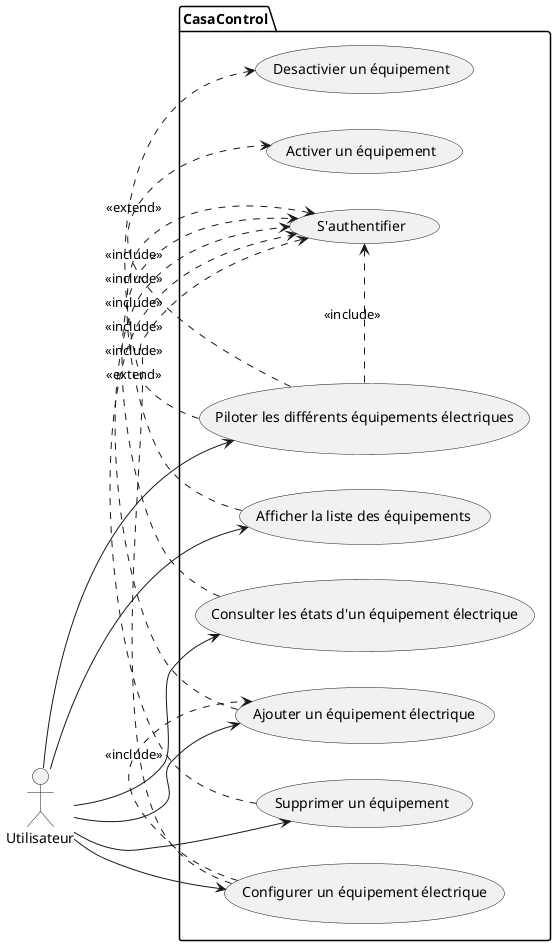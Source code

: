 @startuml Diagramme
left to right direction

actor Utilisateur as u

Package CasaControl {
  usecase "Ajouter un équipement électrique" as UC
  usecase "Configurer un équipement électrique" as UC1
  usecase "Supprimer un équipement" as UC4
  usecase "Consulter les états d'un équipement électrique" as UC2
  usecase "Piloter les différents équipements électriques" as UC3
  usecase "Activer un équipement" as UC5
  usecase "Desactivier un équipement" as UC6
  usecase "S'authentifier" as UC7
    usecase "Afficher la liste des équipements" as UC8



}

u --> UC
u --> UC1
u --> UC4
u --> UC2
u --> UC3
u --> UC8
UC3 .> UC6 : <<extend>>
UC3 .> UC5 : <<extend>>

UC8 .> UC7 : <<include>>
UC3 .> UC7 : <<include>>
UC2 .> UC7 : <<include>>
UC .> UC7 : <<include>>
UC4 .> UC7 : <<include>>
UC1 .> UC7 : <<include>>
UC1 .> UC : <<include>>


@enduml